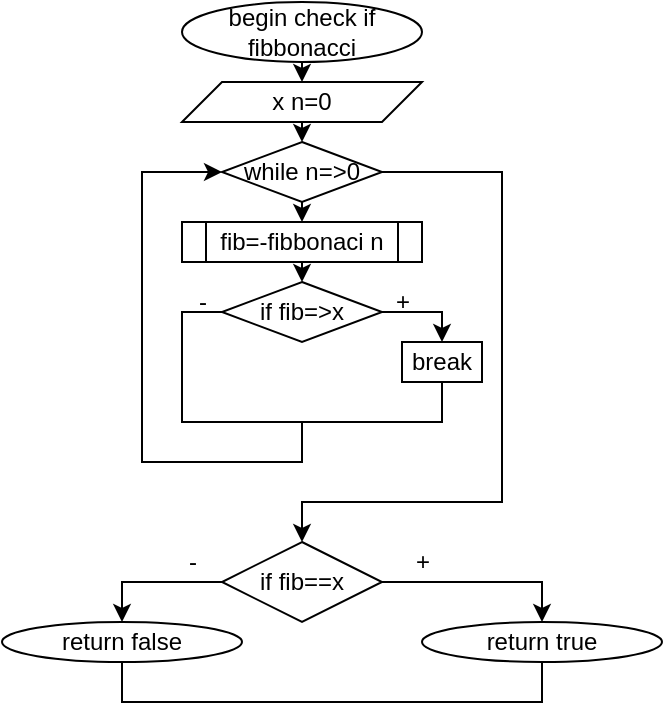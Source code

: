 <mxfile version="21.1.2" type="device">
  <diagram name="Page-1" id="5s-hA76kQ4tuXMuySI7n">
    <mxGraphModel dx="522" dy="516" grid="1" gridSize="10" guides="1" tooltips="1" connect="1" arrows="1" fold="1" page="1" pageScale="1" pageWidth="1200" pageHeight="1600" math="0" shadow="0">
      <root>
        <mxCell id="0" />
        <mxCell id="1" parent="0" />
        <mxCell id="pxR8fgpR1iwGd776vOP8-1" value="begin check if fibbonacci" style="ellipse;whiteSpace=wrap;html=1;" parent="1" vertex="1">
          <mxGeometry x="220" width="120" height="30" as="geometry" />
        </mxCell>
        <mxCell id="pxR8fgpR1iwGd776vOP8-2" value="x n=0" style="shape=parallelogram;perimeter=parallelogramPerimeter;whiteSpace=wrap;html=1;fixedSize=1;" parent="1" vertex="1">
          <mxGeometry x="220" y="40" width="120" height="20" as="geometry" />
        </mxCell>
        <mxCell id="pxR8fgpR1iwGd776vOP8-3" value="" style="endArrow=classic;html=1;rounded=0;exitX=0.5;exitY=1;exitDx=0;exitDy=0;entryX=0.5;entryY=0;entryDx=0;entryDy=0;" parent="1" source="pxR8fgpR1iwGd776vOP8-1" target="pxR8fgpR1iwGd776vOP8-2" edge="1">
          <mxGeometry width="50" height="50" relative="1" as="geometry">
            <mxPoint x="60" y="220" as="sourcePoint" />
            <mxPoint x="110" y="170" as="targetPoint" />
          </mxGeometry>
        </mxCell>
        <mxCell id="pxR8fgpR1iwGd776vOP8-4" value="" style="endArrow=classic;html=1;rounded=0;exitX=0.5;exitY=1;exitDx=0;exitDy=0;entryX=0.5;entryY=0;entryDx=0;entryDy=0;" parent="1" source="pxR8fgpR1iwGd776vOP8-2" target="pxR8fgpR1iwGd776vOP8-5" edge="1">
          <mxGeometry width="50" height="50" relative="1" as="geometry">
            <mxPoint x="150" y="210" as="sourcePoint" />
            <mxPoint x="170" y="70" as="targetPoint" />
          </mxGeometry>
        </mxCell>
        <mxCell id="pxR8fgpR1iwGd776vOP8-5" value="while n=&amp;gt;0" style="rhombus;whiteSpace=wrap;html=1;" parent="1" vertex="1">
          <mxGeometry x="240" y="70" width="80" height="30" as="geometry" />
        </mxCell>
        <mxCell id="pxR8fgpR1iwGd776vOP8-6" value="" style="endArrow=classic;html=1;rounded=0;exitX=0.5;exitY=1;exitDx=0;exitDy=0;entryX=0.5;entryY=0;entryDx=0;entryDy=0;" parent="1" source="pxR8fgpR1iwGd776vOP8-5" target="pxR8fgpR1iwGd776vOP8-8" edge="1">
          <mxGeometry width="50" height="50" relative="1" as="geometry">
            <mxPoint x="170" y="200" as="sourcePoint" />
            <mxPoint x="190" y="100" as="targetPoint" />
          </mxGeometry>
        </mxCell>
        <mxCell id="pxR8fgpR1iwGd776vOP8-8" value="fib=-fibbonaci n" style="shape=process;whiteSpace=wrap;html=1;backgroundOutline=1;" parent="1" vertex="1">
          <mxGeometry x="220" y="110" width="120" height="20" as="geometry" />
        </mxCell>
        <mxCell id="pxR8fgpR1iwGd776vOP8-9" value="" style="endArrow=classic;html=1;rounded=0;exitX=0.5;exitY=1;exitDx=0;exitDy=0;entryX=0.5;entryY=0;entryDx=0;entryDy=0;" parent="1" source="pxR8fgpR1iwGd776vOP8-8" target="pxR8fgpR1iwGd776vOP8-10" edge="1">
          <mxGeometry width="50" height="50" relative="1" as="geometry">
            <mxPoint x="230" y="150" as="sourcePoint" />
            <mxPoint x="120" y="160" as="targetPoint" />
          </mxGeometry>
        </mxCell>
        <mxCell id="pxR8fgpR1iwGd776vOP8-10" value="if fib=&amp;gt;x" style="rhombus;whiteSpace=wrap;html=1;" parent="1" vertex="1">
          <mxGeometry x="240" y="140" width="80" height="30" as="geometry" />
        </mxCell>
        <mxCell id="pxR8fgpR1iwGd776vOP8-12" value="" style="endArrow=classic;html=1;rounded=0;exitX=1;exitY=0.5;exitDx=0;exitDy=0;entryX=0.5;entryY=0;entryDx=0;entryDy=0;" parent="1" source="pxR8fgpR1iwGd776vOP8-10" target="pxR8fgpR1iwGd776vOP8-13" edge="1">
          <mxGeometry width="50" height="50" relative="1" as="geometry">
            <mxPoint x="410" y="160" as="sourcePoint" />
            <mxPoint x="460" y="110" as="targetPoint" />
            <Array as="points">
              <mxPoint x="350" y="155" />
            </Array>
          </mxGeometry>
        </mxCell>
        <mxCell id="pxR8fgpR1iwGd776vOP8-13" value="break" style="rounded=0;whiteSpace=wrap;html=1;" parent="1" vertex="1">
          <mxGeometry x="330" y="170" width="40" height="20" as="geometry" />
        </mxCell>
        <mxCell id="pxR8fgpR1iwGd776vOP8-14" value="" style="endArrow=none;html=1;rounded=0;entryX=0;entryY=0.5;entryDx=0;entryDy=0;exitX=0.5;exitY=1;exitDx=0;exitDy=0;" parent="1" source="pxR8fgpR1iwGd776vOP8-13" target="pxR8fgpR1iwGd776vOP8-10" edge="1">
          <mxGeometry width="50" height="50" relative="1" as="geometry">
            <mxPoint x="90" y="180" as="sourcePoint" />
            <mxPoint x="140" y="130" as="targetPoint" />
            <Array as="points">
              <mxPoint x="350" y="210" />
              <mxPoint x="220" y="210" />
              <mxPoint x="220" y="155" />
            </Array>
          </mxGeometry>
        </mxCell>
        <mxCell id="pxR8fgpR1iwGd776vOP8-15" value="" style="endArrow=classic;html=1;rounded=0;entryX=0;entryY=0.5;entryDx=0;entryDy=0;" parent="1" target="pxR8fgpR1iwGd776vOP8-5" edge="1">
          <mxGeometry width="50" height="50" relative="1" as="geometry">
            <mxPoint x="280" y="210" as="sourcePoint" />
            <mxPoint x="160" y="250" as="targetPoint" />
            <Array as="points">
              <mxPoint x="280" y="230" />
              <mxPoint x="200" y="230" />
              <mxPoint x="200" y="85" />
            </Array>
          </mxGeometry>
        </mxCell>
        <mxCell id="pxR8fgpR1iwGd776vOP8-16" value="" style="endArrow=classic;html=1;rounded=0;exitX=1;exitY=0.5;exitDx=0;exitDy=0;" parent="1" source="pxR8fgpR1iwGd776vOP8-5" edge="1">
          <mxGeometry width="50" height="50" relative="1" as="geometry">
            <mxPoint x="410" y="70" as="sourcePoint" />
            <mxPoint x="280" y="270" as="targetPoint" />
            <Array as="points">
              <mxPoint x="380" y="85" />
              <mxPoint x="380" y="250" />
              <mxPoint x="280" y="250" />
            </Array>
          </mxGeometry>
        </mxCell>
        <mxCell id="pxR8fgpR1iwGd776vOP8-17" value="if fib==x" style="rhombus;whiteSpace=wrap;html=1;" parent="1" vertex="1">
          <mxGeometry x="240" y="270" width="80" height="40" as="geometry" />
        </mxCell>
        <mxCell id="pxR8fgpR1iwGd776vOP8-18" value="" style="endArrow=classic;html=1;rounded=0;exitX=1;exitY=0.5;exitDx=0;exitDy=0;entryX=0.5;entryY=0;entryDx=0;entryDy=0;" parent="1" source="pxR8fgpR1iwGd776vOP8-17" target="pxR8fgpR1iwGd776vOP8-19" edge="1">
          <mxGeometry width="50" height="50" relative="1" as="geometry">
            <mxPoint x="420" y="340" as="sourcePoint" />
            <mxPoint x="470" y="290" as="targetPoint" />
            <Array as="points">
              <mxPoint x="400" y="290" />
            </Array>
          </mxGeometry>
        </mxCell>
        <mxCell id="pxR8fgpR1iwGd776vOP8-19" value="return true" style="ellipse;whiteSpace=wrap;html=1;" parent="1" vertex="1">
          <mxGeometry x="340" y="310" width="120" height="20" as="geometry" />
        </mxCell>
        <mxCell id="pxR8fgpR1iwGd776vOP8-20" value="+" style="text;html=1;align=center;verticalAlign=middle;resizable=0;points=[];autosize=1;strokeColor=none;fillColor=none;" parent="1" vertex="1">
          <mxGeometry x="315" y="135" width="30" height="30" as="geometry" />
        </mxCell>
        <mxCell id="pxR8fgpR1iwGd776vOP8-21" value="-" style="text;html=1;align=center;verticalAlign=middle;resizable=0;points=[];autosize=1;strokeColor=none;fillColor=none;" parent="1" vertex="1">
          <mxGeometry x="215" y="135" width="30" height="30" as="geometry" />
        </mxCell>
        <mxCell id="pxR8fgpR1iwGd776vOP8-24" value="+" style="text;html=1;align=center;verticalAlign=middle;resizable=0;points=[];autosize=1;strokeColor=none;fillColor=none;" parent="1" vertex="1">
          <mxGeometry x="325" y="265" width="30" height="30" as="geometry" />
        </mxCell>
        <mxCell id="pxR8fgpR1iwGd776vOP8-25" value="" style="endArrow=classic;html=1;rounded=0;exitX=0;exitY=0.5;exitDx=0;exitDy=0;entryX=0.5;entryY=0;entryDx=0;entryDy=0;" parent="1" source="pxR8fgpR1iwGd776vOP8-17" target="pxR8fgpR1iwGd776vOP8-26" edge="1">
          <mxGeometry width="50" height="50" relative="1" as="geometry">
            <mxPoint x="60" y="320" as="sourcePoint" />
            <mxPoint x="110" y="270" as="targetPoint" />
            <Array as="points">
              <mxPoint x="190" y="290" />
            </Array>
          </mxGeometry>
        </mxCell>
        <mxCell id="pxR8fgpR1iwGd776vOP8-26" value="return false" style="ellipse;whiteSpace=wrap;html=1;" parent="1" vertex="1">
          <mxGeometry x="130" y="310" width="120" height="20" as="geometry" />
        </mxCell>
        <mxCell id="pxR8fgpR1iwGd776vOP8-27" value="" style="endArrow=none;html=1;rounded=0;exitX=0.5;exitY=1;exitDx=0;exitDy=0;entryX=0.5;entryY=1;entryDx=0;entryDy=0;" parent="1" source="pxR8fgpR1iwGd776vOP8-26" target="pxR8fgpR1iwGd776vOP8-19" edge="1">
          <mxGeometry width="50" height="50" relative="1" as="geometry">
            <mxPoint x="230" y="440" as="sourcePoint" />
            <mxPoint x="280" y="390" as="targetPoint" />
            <Array as="points">
              <mxPoint x="190" y="350" />
              <mxPoint x="400" y="350" />
            </Array>
          </mxGeometry>
        </mxCell>
        <mxCell id="pxR8fgpR1iwGd776vOP8-28" value="-" style="text;html=1;align=center;verticalAlign=middle;resizable=0;points=[];autosize=1;strokeColor=none;fillColor=none;" parent="1" vertex="1">
          <mxGeometry x="210" y="265" width="30" height="30" as="geometry" />
        </mxCell>
      </root>
    </mxGraphModel>
  </diagram>
</mxfile>
